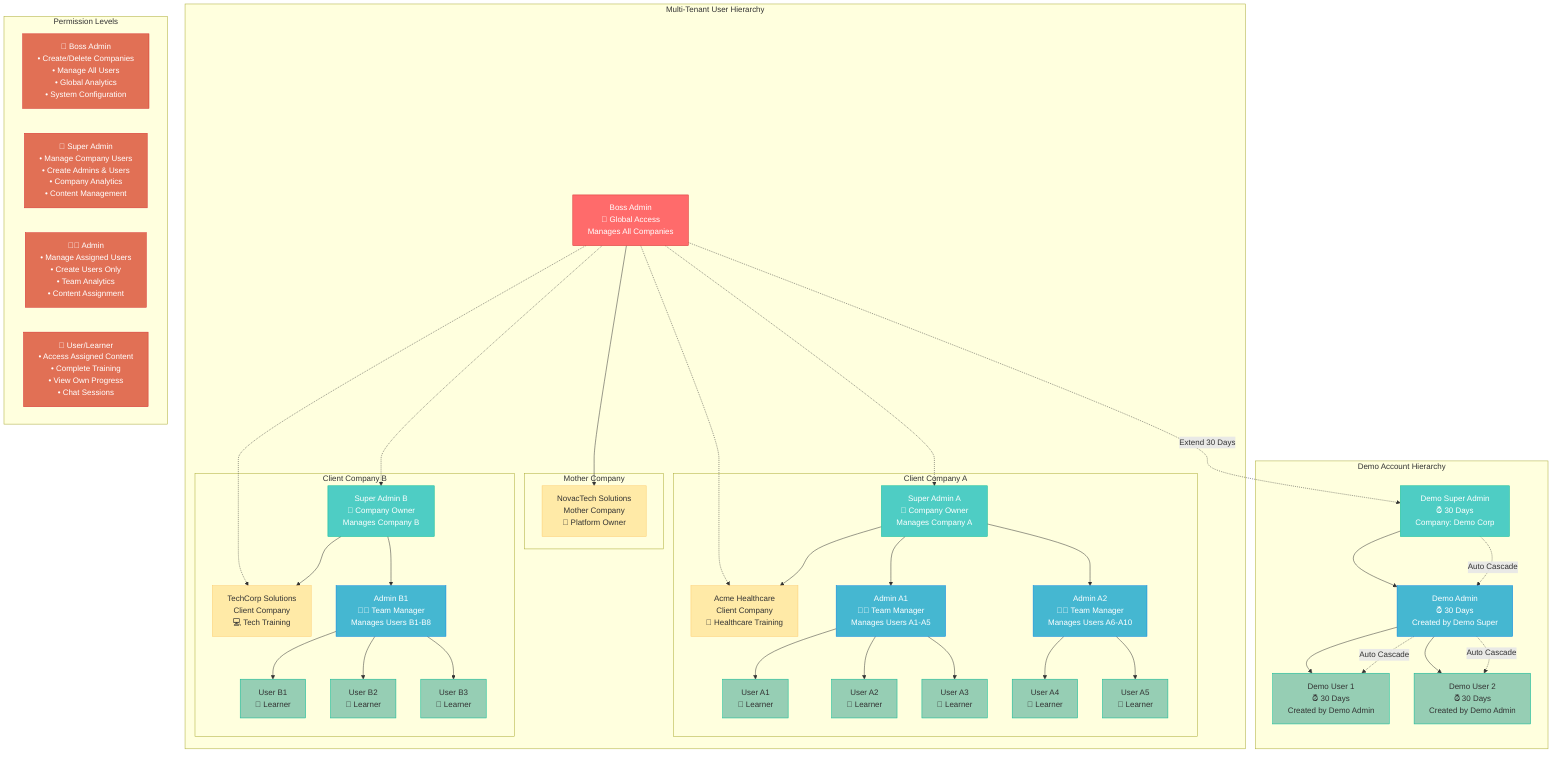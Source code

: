 graph TD
    subgraph "Multi-Tenant User Hierarchy"
        BOSS[Boss Admin<br/>🔑 Global Access<br/>Manages All Companies]
        
        subgraph "Mother Company"
            MOTHER_COMPANY[NovacTech Solutions<br/>Mother Company<br/>🏢 Platform Owner]
        end
        
        subgraph "Client Company A"
            COMPANY_A[Acme Healthcare<br/>Client Company<br/>🏥 Healthcare Training]
            SUPER_A[Super Admin A<br/>👑 Company Owner<br/>Manages Company A]
            ADMIN_A1[Admin A1<br/>👨‍💼 Team Manager<br/>Manages Users A1-A5]
            ADMIN_A2[Admin A2<br/>👩‍💼 Team Manager<br/>Manages Users A6-A10]
            USER_A1[User A1<br/>👤 Learner]
            USER_A2[User A2<br/>👤 Learner]
            USER_A3[User A3<br/>👤 Learner]
            USER_A4[User A4<br/>👤 Learner]
            USER_A5[User A5<br/>👤 Learner]
        end
        
        subgraph "Client Company B"
            COMPANY_B[TechCorp Solutions<br/>Client Company<br/>💻 Tech Training]
            SUPER_B[Super Admin B<br/>👑 Company Owner<br/>Manages Company B]
            ADMIN_B1[Admin B1<br/>👨‍💼 Team Manager<br/>Manages Users B1-B8]
            USER_B1[User B1<br/>👤 Learner]
            USER_B2[User B2<br/>👤 Learner]
            USER_B3[User B3<br/>👤 Learner]
        end
    end
    
    %% Hierarchy Relationships
    BOSS --> MOTHER_COMPANY
    BOSS -.-> COMPANY_A
    BOSS -.-> COMPANY_B
    BOSS -.-> SUPER_A
    BOSS -.-> SUPER_B
    
    SUPER_A --> COMPANY_A
    SUPER_A --> ADMIN_A1
    SUPER_A --> ADMIN_A2
    
    SUPER_B --> COMPANY_B
    SUPER_B --> ADMIN_B1
    
    ADMIN_A1 --> USER_A1
    ADMIN_A1 --> USER_A2
    ADMIN_A1 --> USER_A3
    
    ADMIN_A2 --> USER_A4
    ADMIN_A2 --> USER_A5
    
    ADMIN_B1 --> USER_B1
    ADMIN_B1 --> USER_B2
    ADMIN_B1 --> USER_B3
    
    %% Permissions Legend
    subgraph "Permission Levels"
        PERM1[🔑 Boss Admin<br/>• Create/Delete Companies<br/>• Manage All Users<br/>• Global Analytics<br/>• System Configuration]
        PERM2[👑 Super Admin<br/>• Manage Company Users<br/>• Create Admins & Users<br/>• Company Analytics<br/>• Content Management]
        PERM3[👨‍💼 Admin<br/>• Manage Assigned Users<br/>• Create Users Only<br/>• Team Analytics<br/>• Content Assignment]
        PERM4[👤 User/Learner<br/>• Access Assigned Content<br/>• Complete Training<br/>• View Own Progress<br/>• Chat Sessions]
    end
    
    %% Demo Account Flow
    subgraph "Demo Account Hierarchy"
        DEMO_SUPER[Demo Super Admin<br/>⏰ 30 Days<br/>Company: Demo Corp]
        DEMO_ADMIN[Demo Admin<br/>⏰ 30 Days<br/>Created by Demo Super]
        DEMO_USER1[Demo User 1<br/>⏰ 30 Days<br/>Created by Demo Admin]
        DEMO_USER2[Demo User 2<br/>⏰ 30 Days<br/>Created by Demo Admin]
        
        DEMO_SUPER --> DEMO_ADMIN
        DEMO_ADMIN --> DEMO_USER1
        DEMO_ADMIN --> DEMO_USER2
        
        %% Extension Flow
        BOSS -.->|Extend 30 Days| DEMO_SUPER
        DEMO_SUPER -.->|Auto Cascade| DEMO_ADMIN
        DEMO_ADMIN -.->|Auto Cascade| DEMO_USER1
        DEMO_ADMIN -.->|Auto Cascade| DEMO_USER2
    end
    
    %% Styling
    classDef bossAdmin fill:#ff6b6b,stroke:#d63031,color:#fff
    classDef superAdmin fill:#4ecdc4,stroke:#00b894,color:#fff
    classDef admin fill:#45b7d1,stroke:#0984e3,color:#fff
    classDef user fill:#96ceb4,stroke:#00b894,color:#333
    classDef company fill:#ffeaa7,stroke:#fdcb6e,color:#333
    classDef demo fill:#fd79a8,stroke:#e84393,color:#fff
    classDef permission fill:#e17055,stroke:#d63031,color:#fff
    
    class BOSS bossAdmin
    class SUPER_A,SUPER_B,DEMO_SUPER superAdmin
    class ADMIN_A1,ADMIN_A2,ADMIN_B1,DEMO_ADMIN admin
    class USER_A1,USER_A2,USER_A3,USER_A4,USER_A5,USER_B1,USER_B2,USER_B3,DEMO_USER1,DEMO_USER2 user
    class MOTHER_COMPANY,COMPANY_A,COMPANY_B company
    class PERM1,PERM2,PERM3,PERM4 permission
